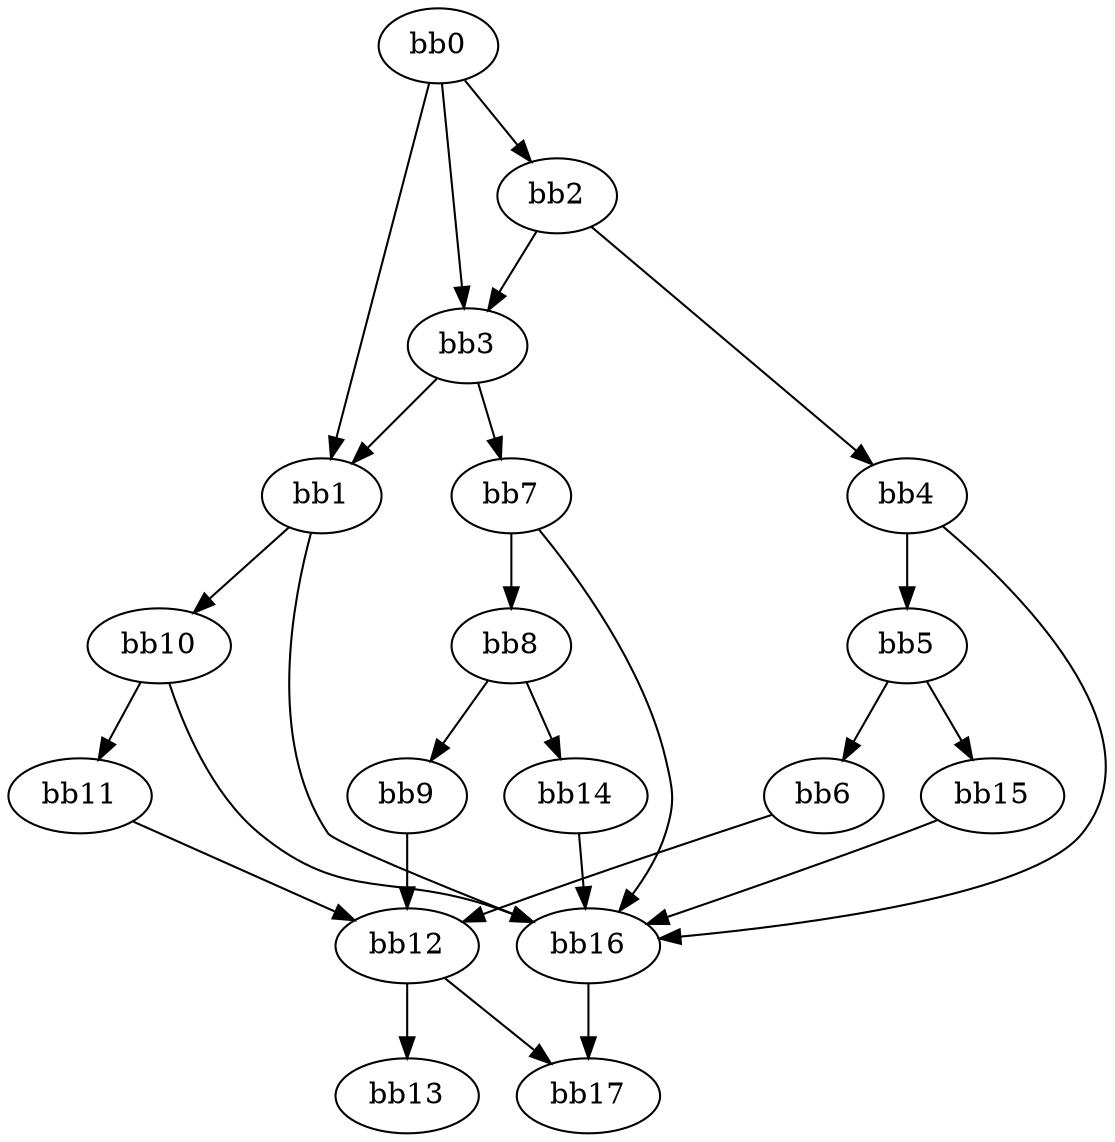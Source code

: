 digraph {
    0 [ label = "bb0\l" ]
    1 [ label = "bb1\l" ]
    2 [ label = "bb2\l" ]
    3 [ label = "bb3\l" ]
    4 [ label = "bb4\l" ]
    5 [ label = "bb5\l" ]
    6 [ label = "bb6\l" ]
    7 [ label = "bb7\l" ]
    8 [ label = "bb8\l" ]
    9 [ label = "bb9\l" ]
    10 [ label = "bb10\l" ]
    11 [ label = "bb11\l" ]
    12 [ label = "bb12\l" ]
    13 [ label = "bb13\l" ]
    14 [ label = "bb14\l" ]
    15 [ label = "bb15\l" ]
    16 [ label = "bb16\l" ]
    17 [ label = "bb17\l" ]
    0 -> 1 [ ]
    0 -> 2 [ ]
    0 -> 3 [ ]
    1 -> 10 [ ]
    1 -> 16 [ ]
    2 -> 3 [ ]
    2 -> 4 [ ]
    3 -> 1 [ ]
    3 -> 7 [ ]
    4 -> 5 [ ]
    4 -> 16 [ ]
    5 -> 6 [ ]
    5 -> 15 [ ]
    6 -> 12 [ ]
    7 -> 8 [ ]
    7 -> 16 [ ]
    8 -> 9 [ ]
    8 -> 14 [ ]
    9 -> 12 [ ]
    10 -> 11 [ ]
    10 -> 16 [ ]
    11 -> 12 [ ]
    12 -> 13 [ ]
    12 -> 17 [ ]
    14 -> 16 [ ]
    15 -> 16 [ ]
    16 -> 17 [ ]
}

